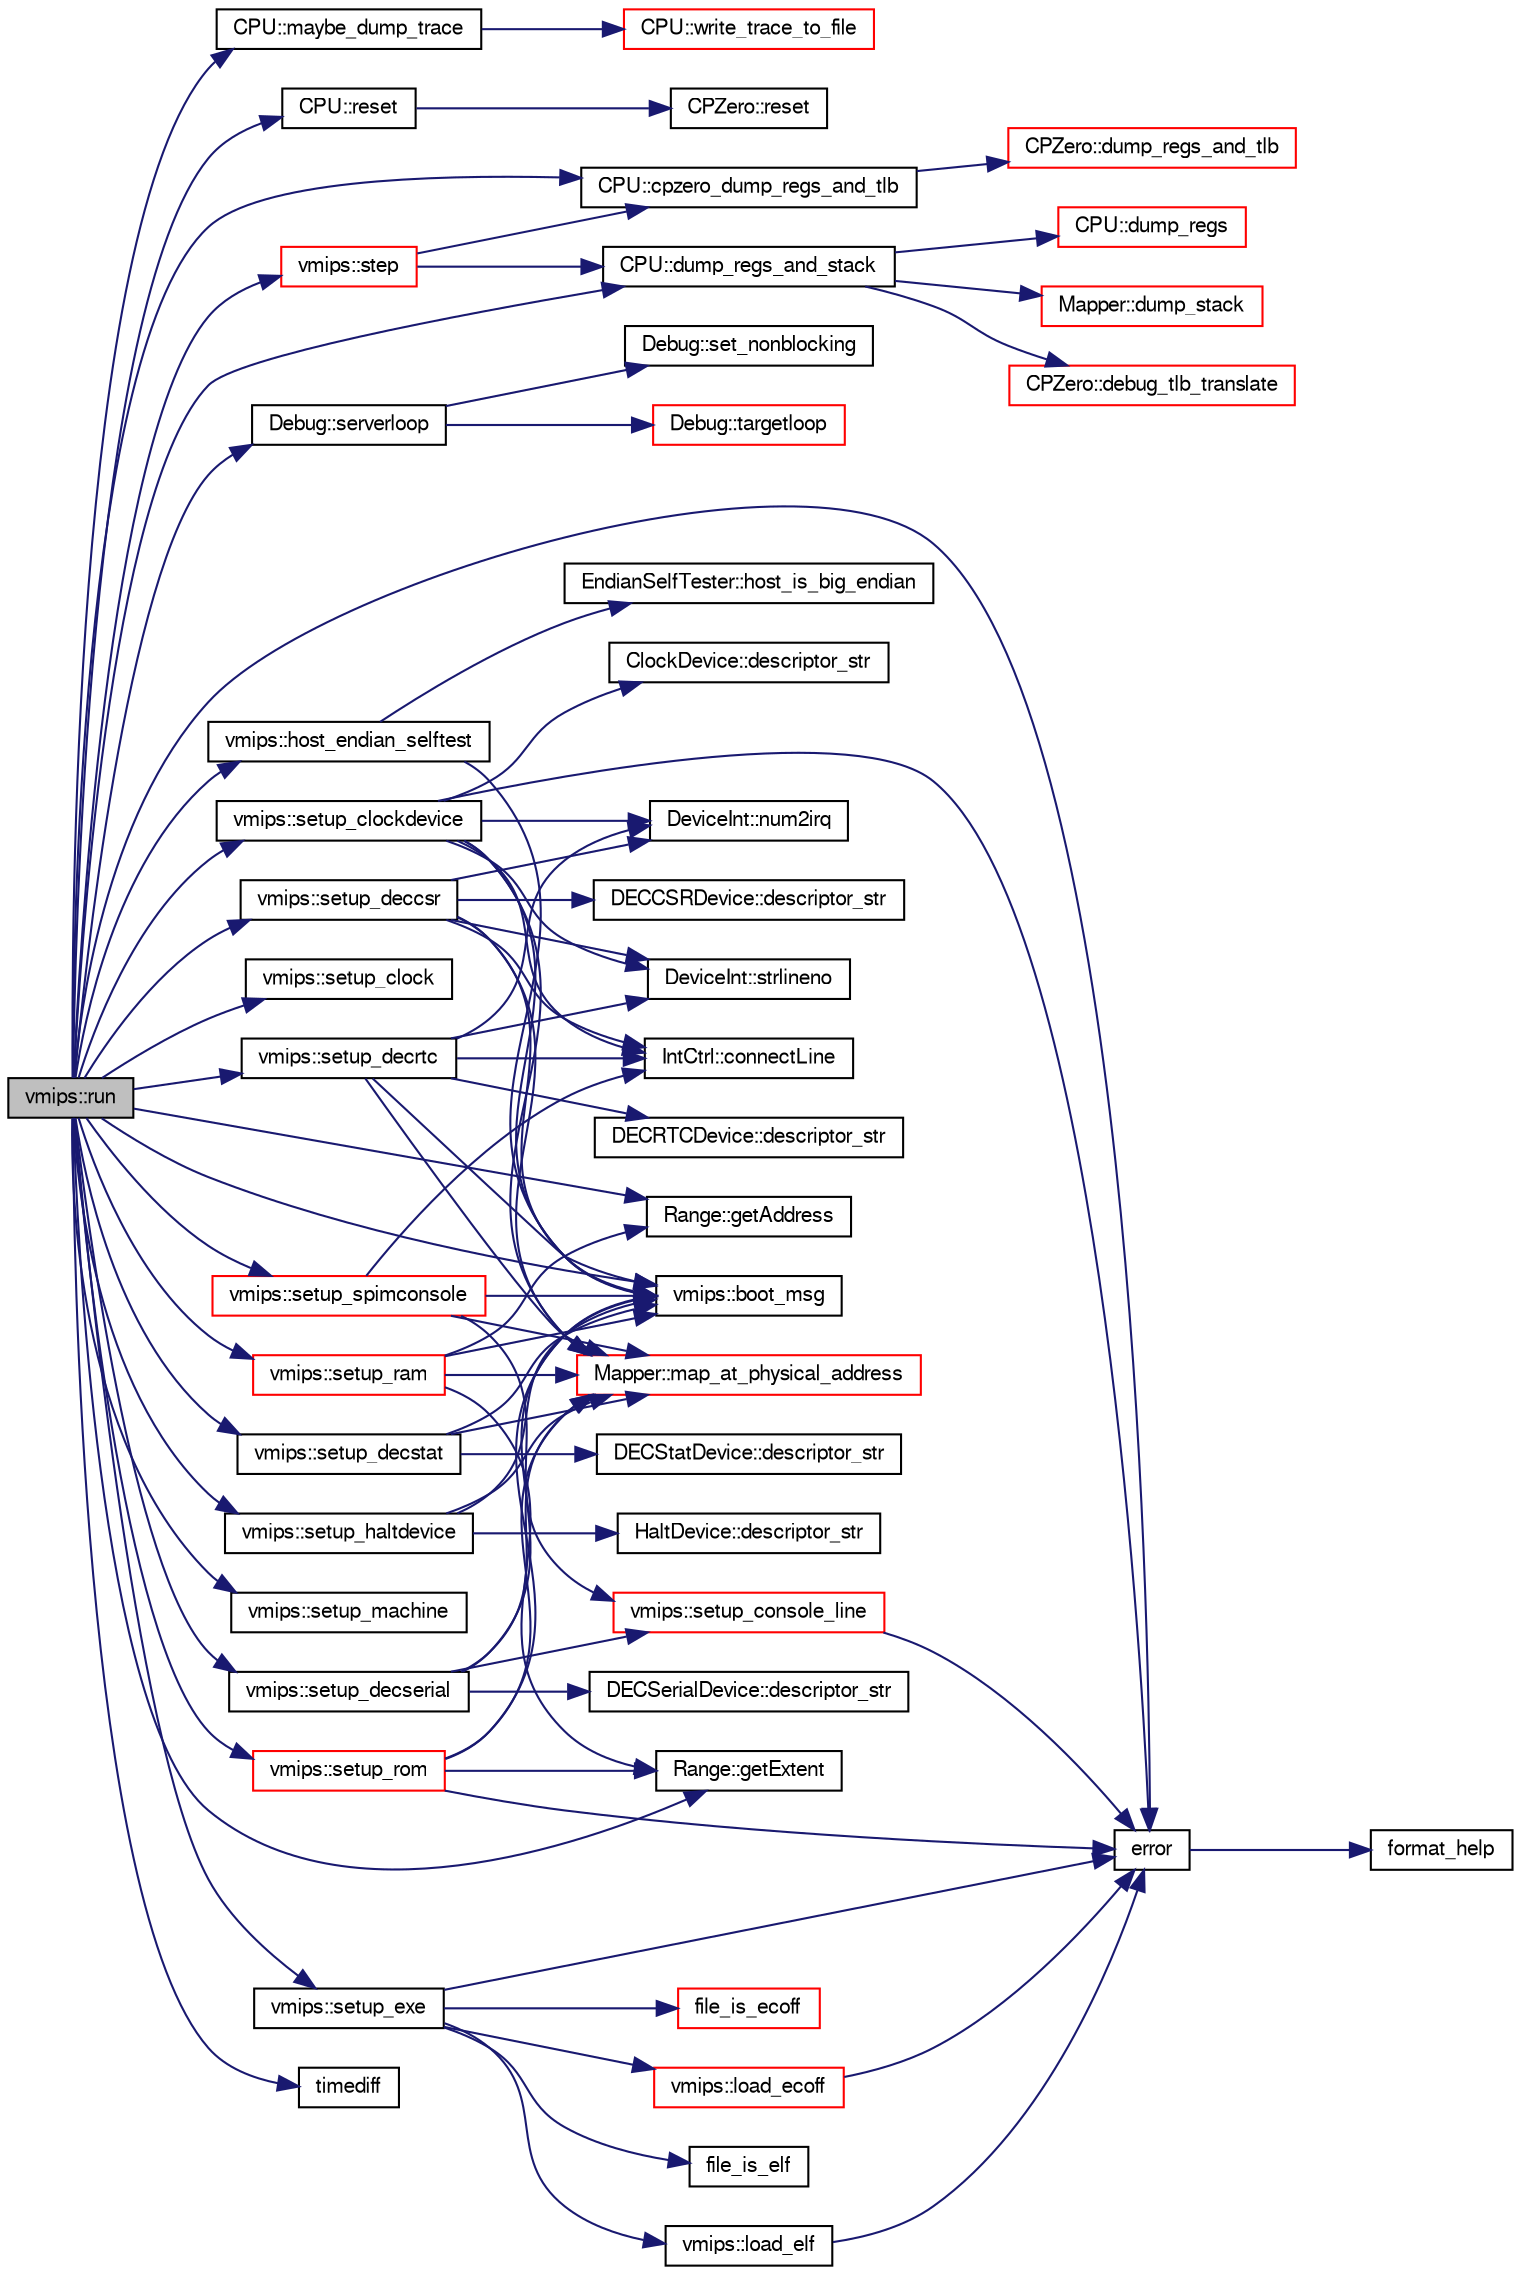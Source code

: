 digraph G
{
  edge [fontname="FreeSans",fontsize="10",labelfontname="FreeSans",labelfontsize="10"];
  node [fontname="FreeSans",fontsize="10",shape=record];
  rankdir=LR;
  Node1 [label="vmips::run",height=0.2,width=0.4,color="black", fillcolor="grey75", style="filled" fontcolor="black"];
  Node1 -> Node2 [color="midnightblue",fontsize="10",style="solid"];
  Node2 [label="vmips::boot_msg",height=0.2,width=0.4,color="black", fillcolor="white", style="filled",URL="$classvmips.html#a2e203897ea48f719ff7a3a1007fcf0fe"];
  Node1 -> Node3 [color="midnightblue",fontsize="10",style="solid"];
  Node3 [label="CPU::cpzero_dump_regs_and_tlb",height=0.2,width=0.4,color="black", fillcolor="white", style="filled",URL="$classCPU.html#af737d7d7d3c78fdae2e614787289ffad"];
  Node3 -> Node4 [color="midnightblue",fontsize="10",style="solid"];
  Node4 [label="CPZero::dump_regs_and_tlb",height=0.2,width=0.4,color="red", fillcolor="white", style="filled",URL="$classCPZero.html#a2bf7aa14a71d8ae4ffb4a3f9c352e971"];
  Node1 -> Node5 [color="midnightblue",fontsize="10",style="solid"];
  Node5 [label="CPU::dump_regs_and_stack",height=0.2,width=0.4,color="black", fillcolor="white", style="filled",URL="$classCPU.html#ae24bbf9f230ba35d3d11d00e7e449dff"];
  Node5 -> Node6 [color="midnightblue",fontsize="10",style="solid"];
  Node6 [label="CPZero::debug_tlb_translate",height=0.2,width=0.4,color="red", fillcolor="white", style="filled",URL="$classCPZero.html#a1c5cbff0e8691ce9eccb50d8de55076d"];
  Node5 -> Node7 [color="midnightblue",fontsize="10",style="solid"];
  Node7 [label="CPU::dump_regs",height=0.2,width=0.4,color="red", fillcolor="white", style="filled",URL="$classCPU.html#aaeb5869fd90b6462918d3d116332d8b5"];
  Node5 -> Node8 [color="midnightblue",fontsize="10",style="solid"];
  Node8 [label="Mapper::dump_stack",height=0.2,width=0.4,color="red", fillcolor="white", style="filled",URL="$classMapper.html#ab77d2b3eea937495e705aaba009b3940"];
  Node1 -> Node9 [color="midnightblue",fontsize="10",style="solid"];
  Node9 [label="error",height=0.2,width=0.4,color="black", fillcolor="white", style="filled",URL="$error_8cc.html#a158a1af99275c1555bf5fcc74709aa5a"];
  Node9 -> Node10 [color="midnightblue",fontsize="10",style="solid"];
  Node10 [label="format_help",height=0.2,width=0.4,color="black", fillcolor="white", style="filled",URL="$error_8cc.html#aa182c84a77010100b5b8a15b1ff22e70"];
  Node1 -> Node11 [color="midnightblue",fontsize="10",style="solid"];
  Node11 [label="Range::getAddress",height=0.2,width=0.4,color="black", fillcolor="white", style="filled",URL="$classRange.html#accb1e300390e551b7b35408413aa99b5"];
  Node1 -> Node12 [color="midnightblue",fontsize="10",style="solid"];
  Node12 [label="Range::getExtent",height=0.2,width=0.4,color="black", fillcolor="white", style="filled",URL="$classRange.html#addefe753334150b3cbaca2d5f157f17b"];
  Node1 -> Node13 [color="midnightblue",fontsize="10",style="solid"];
  Node13 [label="vmips::host_endian_selftest",height=0.2,width=0.4,color="black", fillcolor="white", style="filled",URL="$classvmips.html#a9d9b546b6cdabd0e813dd7cf8e6a9a12"];
  Node13 -> Node2 [color="midnightblue",fontsize="10",style="solid"];
  Node13 -> Node14 [color="midnightblue",fontsize="10",style="solid"];
  Node14 [label="EndianSelfTester::host_is_big_endian",height=0.2,width=0.4,color="black", fillcolor="white", style="filled",URL="$classEndianSelfTester.html#a1ac98cdbcbfaa82f42a9a283b0b81585"];
  Node1 -> Node15 [color="midnightblue",fontsize="10",style="solid"];
  Node15 [label="CPU::maybe_dump_trace",height=0.2,width=0.4,color="black", fillcolor="white", style="filled",URL="$classCPU.html#ae85238b9e47bee2df7a07eef2cba3e80"];
  Node15 -> Node16 [color="midnightblue",fontsize="10",style="solid"];
  Node16 [label="CPU::write_trace_to_file",height=0.2,width=0.4,color="red", fillcolor="white", style="filled",URL="$classCPU.html#acd376de653b6c7bbf81fc3bb0e359563"];
  Node1 -> Node17 [color="midnightblue",fontsize="10",style="solid"];
  Node17 [label="CPU::reset",height=0.2,width=0.4,color="black", fillcolor="white", style="filled",URL="$classCPU.html#a01e04d32f15a7812673db7fda78c3f33"];
  Node17 -> Node18 [color="midnightblue",fontsize="10",style="solid"];
  Node18 [label="CPZero::reset",height=0.2,width=0.4,color="black", fillcolor="white", style="filled",URL="$classCPZero.html#a53c439f8991ed00861eea4bdf567d719"];
  Node1 -> Node19 [color="midnightblue",fontsize="10",style="solid"];
  Node19 [label="Debug::serverloop",height=0.2,width=0.4,color="black", fillcolor="white", style="filled",URL="$classDebug.html#a015e24b9586e31f58fd51b5e0beffdd0"];
  Node19 -> Node20 [color="midnightblue",fontsize="10",style="solid"];
  Node20 [label="Debug::set_nonblocking",height=0.2,width=0.4,color="black", fillcolor="white", style="filled",URL="$classDebug.html#ad8e71dede18d58a4fa84489d40dc5b37"];
  Node19 -> Node21 [color="midnightblue",fontsize="10",style="solid"];
  Node21 [label="Debug::targetloop",height=0.2,width=0.4,color="red", fillcolor="white", style="filled",URL="$classDebug.html#a6057870e70e8b8cde81480146ba2a0f2"];
  Node1 -> Node22 [color="midnightblue",fontsize="10",style="solid"];
  Node22 [label="vmips::setup_clock",height=0.2,width=0.4,color="black", fillcolor="white", style="filled",URL="$classvmips.html#a2ede92940f80c240d6550987d280a39b"];
  Node1 -> Node23 [color="midnightblue",fontsize="10",style="solid"];
  Node23 [label="vmips::setup_clockdevice",height=0.2,width=0.4,color="black", fillcolor="white", style="filled",URL="$classvmips.html#a1690e2f7dc015006579396258fc9ec09"];
  Node23 -> Node2 [color="midnightblue",fontsize="10",style="solid"];
  Node23 -> Node24 [color="midnightblue",fontsize="10",style="solid"];
  Node24 [label="IntCtrl::connectLine",height=0.2,width=0.4,color="black", fillcolor="white", style="filled",URL="$classIntCtrl.html#adf3c4661976f3faabe89d161e10c91d0"];
  Node23 -> Node25 [color="midnightblue",fontsize="10",style="solid"];
  Node25 [label="ClockDevice::descriptor_str",height=0.2,width=0.4,color="black", fillcolor="white", style="filled",URL="$classClockDevice.html#afb660217da1d9ce3142df8ffd04e6569"];
  Node23 -> Node9 [color="midnightblue",fontsize="10",style="solid"];
  Node23 -> Node26 [color="midnightblue",fontsize="10",style="solid"];
  Node26 [label="Mapper::map_at_physical_address",height=0.2,width=0.4,color="red", fillcolor="white", style="filled",URL="$classMapper.html#a1c30883b6490a8283f4dab8dfe797860"];
  Node23 -> Node27 [color="midnightblue",fontsize="10",style="solid"];
  Node27 [label="DeviceInt::num2irq",height=0.2,width=0.4,color="black", fillcolor="white", style="filled",URL="$classDeviceInt.html#a5a1c12ade91f0bf325a26988555f9989"];
  Node23 -> Node28 [color="midnightblue",fontsize="10",style="solid"];
  Node28 [label="DeviceInt::strlineno",height=0.2,width=0.4,color="black", fillcolor="white", style="filled",URL="$classDeviceInt.html#a7b51658efadb002993df8b4475ce29eb"];
  Node1 -> Node29 [color="midnightblue",fontsize="10",style="solid"];
  Node29 [label="vmips::setup_deccsr",height=0.2,width=0.4,color="black", fillcolor="white", style="filled",URL="$classvmips.html#a11077bfbc7b6851733526afcd6bc0511"];
  Node29 -> Node2 [color="midnightblue",fontsize="10",style="solid"];
  Node29 -> Node24 [color="midnightblue",fontsize="10",style="solid"];
  Node29 -> Node30 [color="midnightblue",fontsize="10",style="solid"];
  Node30 [label="DECCSRDevice::descriptor_str",height=0.2,width=0.4,color="black", fillcolor="white", style="filled",URL="$classDECCSRDevice.html#ada6ce141e4c58bcf6998c00d109c8140"];
  Node29 -> Node26 [color="midnightblue",fontsize="10",style="solid"];
  Node29 -> Node27 [color="midnightblue",fontsize="10",style="solid"];
  Node29 -> Node28 [color="midnightblue",fontsize="10",style="solid"];
  Node1 -> Node31 [color="midnightblue",fontsize="10",style="solid"];
  Node31 [label="vmips::setup_decrtc",height=0.2,width=0.4,color="black", fillcolor="white", style="filled",URL="$classvmips.html#aaca514986ff2099e5b2749b38b5b83de"];
  Node31 -> Node2 [color="midnightblue",fontsize="10",style="solid"];
  Node31 -> Node24 [color="midnightblue",fontsize="10",style="solid"];
  Node31 -> Node32 [color="midnightblue",fontsize="10",style="solid"];
  Node32 [label="DECRTCDevice::descriptor_str",height=0.2,width=0.4,color="black", fillcolor="white", style="filled",URL="$classDECRTCDevice.html#a0e319a33e2e91b94f787a4043b796baa"];
  Node31 -> Node26 [color="midnightblue",fontsize="10",style="solid"];
  Node31 -> Node27 [color="midnightblue",fontsize="10",style="solid"];
  Node31 -> Node28 [color="midnightblue",fontsize="10",style="solid"];
  Node1 -> Node33 [color="midnightblue",fontsize="10",style="solid"];
  Node33 [label="vmips::setup_decserial",height=0.2,width=0.4,color="black", fillcolor="white", style="filled",URL="$classvmips.html#a6f7b8aacf8a8ab3ff1b58f0c4e7e2450"];
  Node33 -> Node2 [color="midnightblue",fontsize="10",style="solid"];
  Node33 -> Node34 [color="midnightblue",fontsize="10",style="solid"];
  Node34 [label="DECSerialDevice::descriptor_str",height=0.2,width=0.4,color="black", fillcolor="white", style="filled",URL="$classDECSerialDevice.html#a4bafbd9752125c521627528e8b1c5a2b"];
  Node33 -> Node26 [color="midnightblue",fontsize="10",style="solid"];
  Node33 -> Node35 [color="midnightblue",fontsize="10",style="solid"];
  Node35 [label="vmips::setup_console_line",height=0.2,width=0.4,color="red", fillcolor="white", style="filled",URL="$classvmips.html#a441e17463fe05a71a960e1f98f11019b"];
  Node35 -> Node9 [color="midnightblue",fontsize="10",style="solid"];
  Node1 -> Node36 [color="midnightblue",fontsize="10",style="solid"];
  Node36 [label="vmips::setup_decstat",height=0.2,width=0.4,color="black", fillcolor="white", style="filled",URL="$classvmips.html#a064bd152d3a1a003f9190cfec219fd48"];
  Node36 -> Node2 [color="midnightblue",fontsize="10",style="solid"];
  Node36 -> Node37 [color="midnightblue",fontsize="10",style="solid"];
  Node37 [label="DECStatDevice::descriptor_str",height=0.2,width=0.4,color="black", fillcolor="white", style="filled",URL="$classDECStatDevice.html#a1cdf5669b1c60823487f53628f7c164f"];
  Node36 -> Node26 [color="midnightblue",fontsize="10",style="solid"];
  Node1 -> Node38 [color="midnightblue",fontsize="10",style="solid"];
  Node38 [label="vmips::setup_exe",height=0.2,width=0.4,color="black", fillcolor="white", style="filled",URL="$classvmips.html#affc49823a8f7c7b01313208eeab24958"];
  Node38 -> Node9 [color="midnightblue",fontsize="10",style="solid"];
  Node38 -> Node39 [color="midnightblue",fontsize="10",style="solid"];
  Node39 [label="file_is_ecoff",height=0.2,width=0.4,color="red", fillcolor="white", style="filled",URL="$exeloader_8cc.html#a59e34180e562f04eb76be9c1a70c1324"];
  Node38 -> Node40 [color="midnightblue",fontsize="10",style="solid"];
  Node40 [label="file_is_elf",height=0.2,width=0.4,color="black", fillcolor="white", style="filled",URL="$exeloader_8cc.html#af08acf83bd5286642331afc8071eb1c6"];
  Node38 -> Node41 [color="midnightblue",fontsize="10",style="solid"];
  Node41 [label="vmips::load_ecoff",height=0.2,width=0.4,color="red", fillcolor="white", style="filled",URL="$classvmips.html#a4476a0bc2039e7a43ec2208d7ae5addb"];
  Node41 -> Node9 [color="midnightblue",fontsize="10",style="solid"];
  Node38 -> Node42 [color="midnightblue",fontsize="10",style="solid"];
  Node42 [label="vmips::load_elf",height=0.2,width=0.4,color="black", fillcolor="white", style="filled",URL="$classvmips.html#a1174dbe6a6e0318145c2aeaee01c4a93"];
  Node42 -> Node9 [color="midnightblue",fontsize="10",style="solid"];
  Node1 -> Node43 [color="midnightblue",fontsize="10",style="solid"];
  Node43 [label="vmips::setup_haltdevice",height=0.2,width=0.4,color="black", fillcolor="white", style="filled",URL="$classvmips.html#ace907fda17fe54e632f871ba19405744"];
  Node43 -> Node2 [color="midnightblue",fontsize="10",style="solid"];
  Node43 -> Node44 [color="midnightblue",fontsize="10",style="solid"];
  Node44 [label="HaltDevice::descriptor_str",height=0.2,width=0.4,color="black", fillcolor="white", style="filled",URL="$classHaltDevice.html#a6ff3fc3006786f97b201c3481084ca90"];
  Node43 -> Node26 [color="midnightblue",fontsize="10",style="solid"];
  Node1 -> Node45 [color="midnightblue",fontsize="10",style="solid"];
  Node45 [label="vmips::setup_machine",height=0.2,width=0.4,color="black", fillcolor="white", style="filled",URL="$classvmips.html#a69ec3a670b86d802f91157dc791b4617"];
  Node1 -> Node46 [color="midnightblue",fontsize="10",style="solid"];
  Node46 [label="vmips::setup_ram",height=0.2,width=0.4,color="red", fillcolor="white", style="filled",URL="$classvmips.html#a8374e36944913b2a41f9a72bef18f691"];
  Node46 -> Node2 [color="midnightblue",fontsize="10",style="solid"];
  Node46 -> Node11 [color="midnightblue",fontsize="10",style="solid"];
  Node46 -> Node12 [color="midnightblue",fontsize="10",style="solid"];
  Node46 -> Node26 [color="midnightblue",fontsize="10",style="solid"];
  Node1 -> Node47 [color="midnightblue",fontsize="10",style="solid"];
  Node47 [label="vmips::setup_rom",height=0.2,width=0.4,color="red", fillcolor="white", style="filled",URL="$classvmips.html#adaf982c53a952510e342b6c20f6a07fa"];
  Node47 -> Node2 [color="midnightblue",fontsize="10",style="solid"];
  Node47 -> Node9 [color="midnightblue",fontsize="10",style="solid"];
  Node47 -> Node12 [color="midnightblue",fontsize="10",style="solid"];
  Node47 -> Node26 [color="midnightblue",fontsize="10",style="solid"];
  Node1 -> Node48 [color="midnightblue",fontsize="10",style="solid"];
  Node48 [label="vmips::setup_spimconsole",height=0.2,width=0.4,color="red", fillcolor="white", style="filled",URL="$classvmips.html#ab3966b7e461c76e01e1794c2302c1264"];
  Node48 -> Node2 [color="midnightblue",fontsize="10",style="solid"];
  Node48 -> Node24 [color="midnightblue",fontsize="10",style="solid"];
  Node48 -> Node26 [color="midnightblue",fontsize="10",style="solid"];
  Node48 -> Node35 [color="midnightblue",fontsize="10",style="solid"];
  Node1 -> Node49 [color="midnightblue",fontsize="10",style="solid"];
  Node49 [label="vmips::step",height=0.2,width=0.4,color="red", fillcolor="white", style="filled",URL="$classvmips.html#a6ba4b580d4069985bcac2dfa653bda2c"];
  Node49 -> Node3 [color="midnightblue",fontsize="10",style="solid"];
  Node49 -> Node5 [color="midnightblue",fontsize="10",style="solid"];
  Node1 -> Node50 [color="midnightblue",fontsize="10",style="solid"];
  Node50 [label="timediff",height=0.2,width=0.4,color="black", fillcolor="white", style="filled",URL="$vmips_8cc.html#aaddbeb918d583649944f57e5e6e6eed1"];
}
